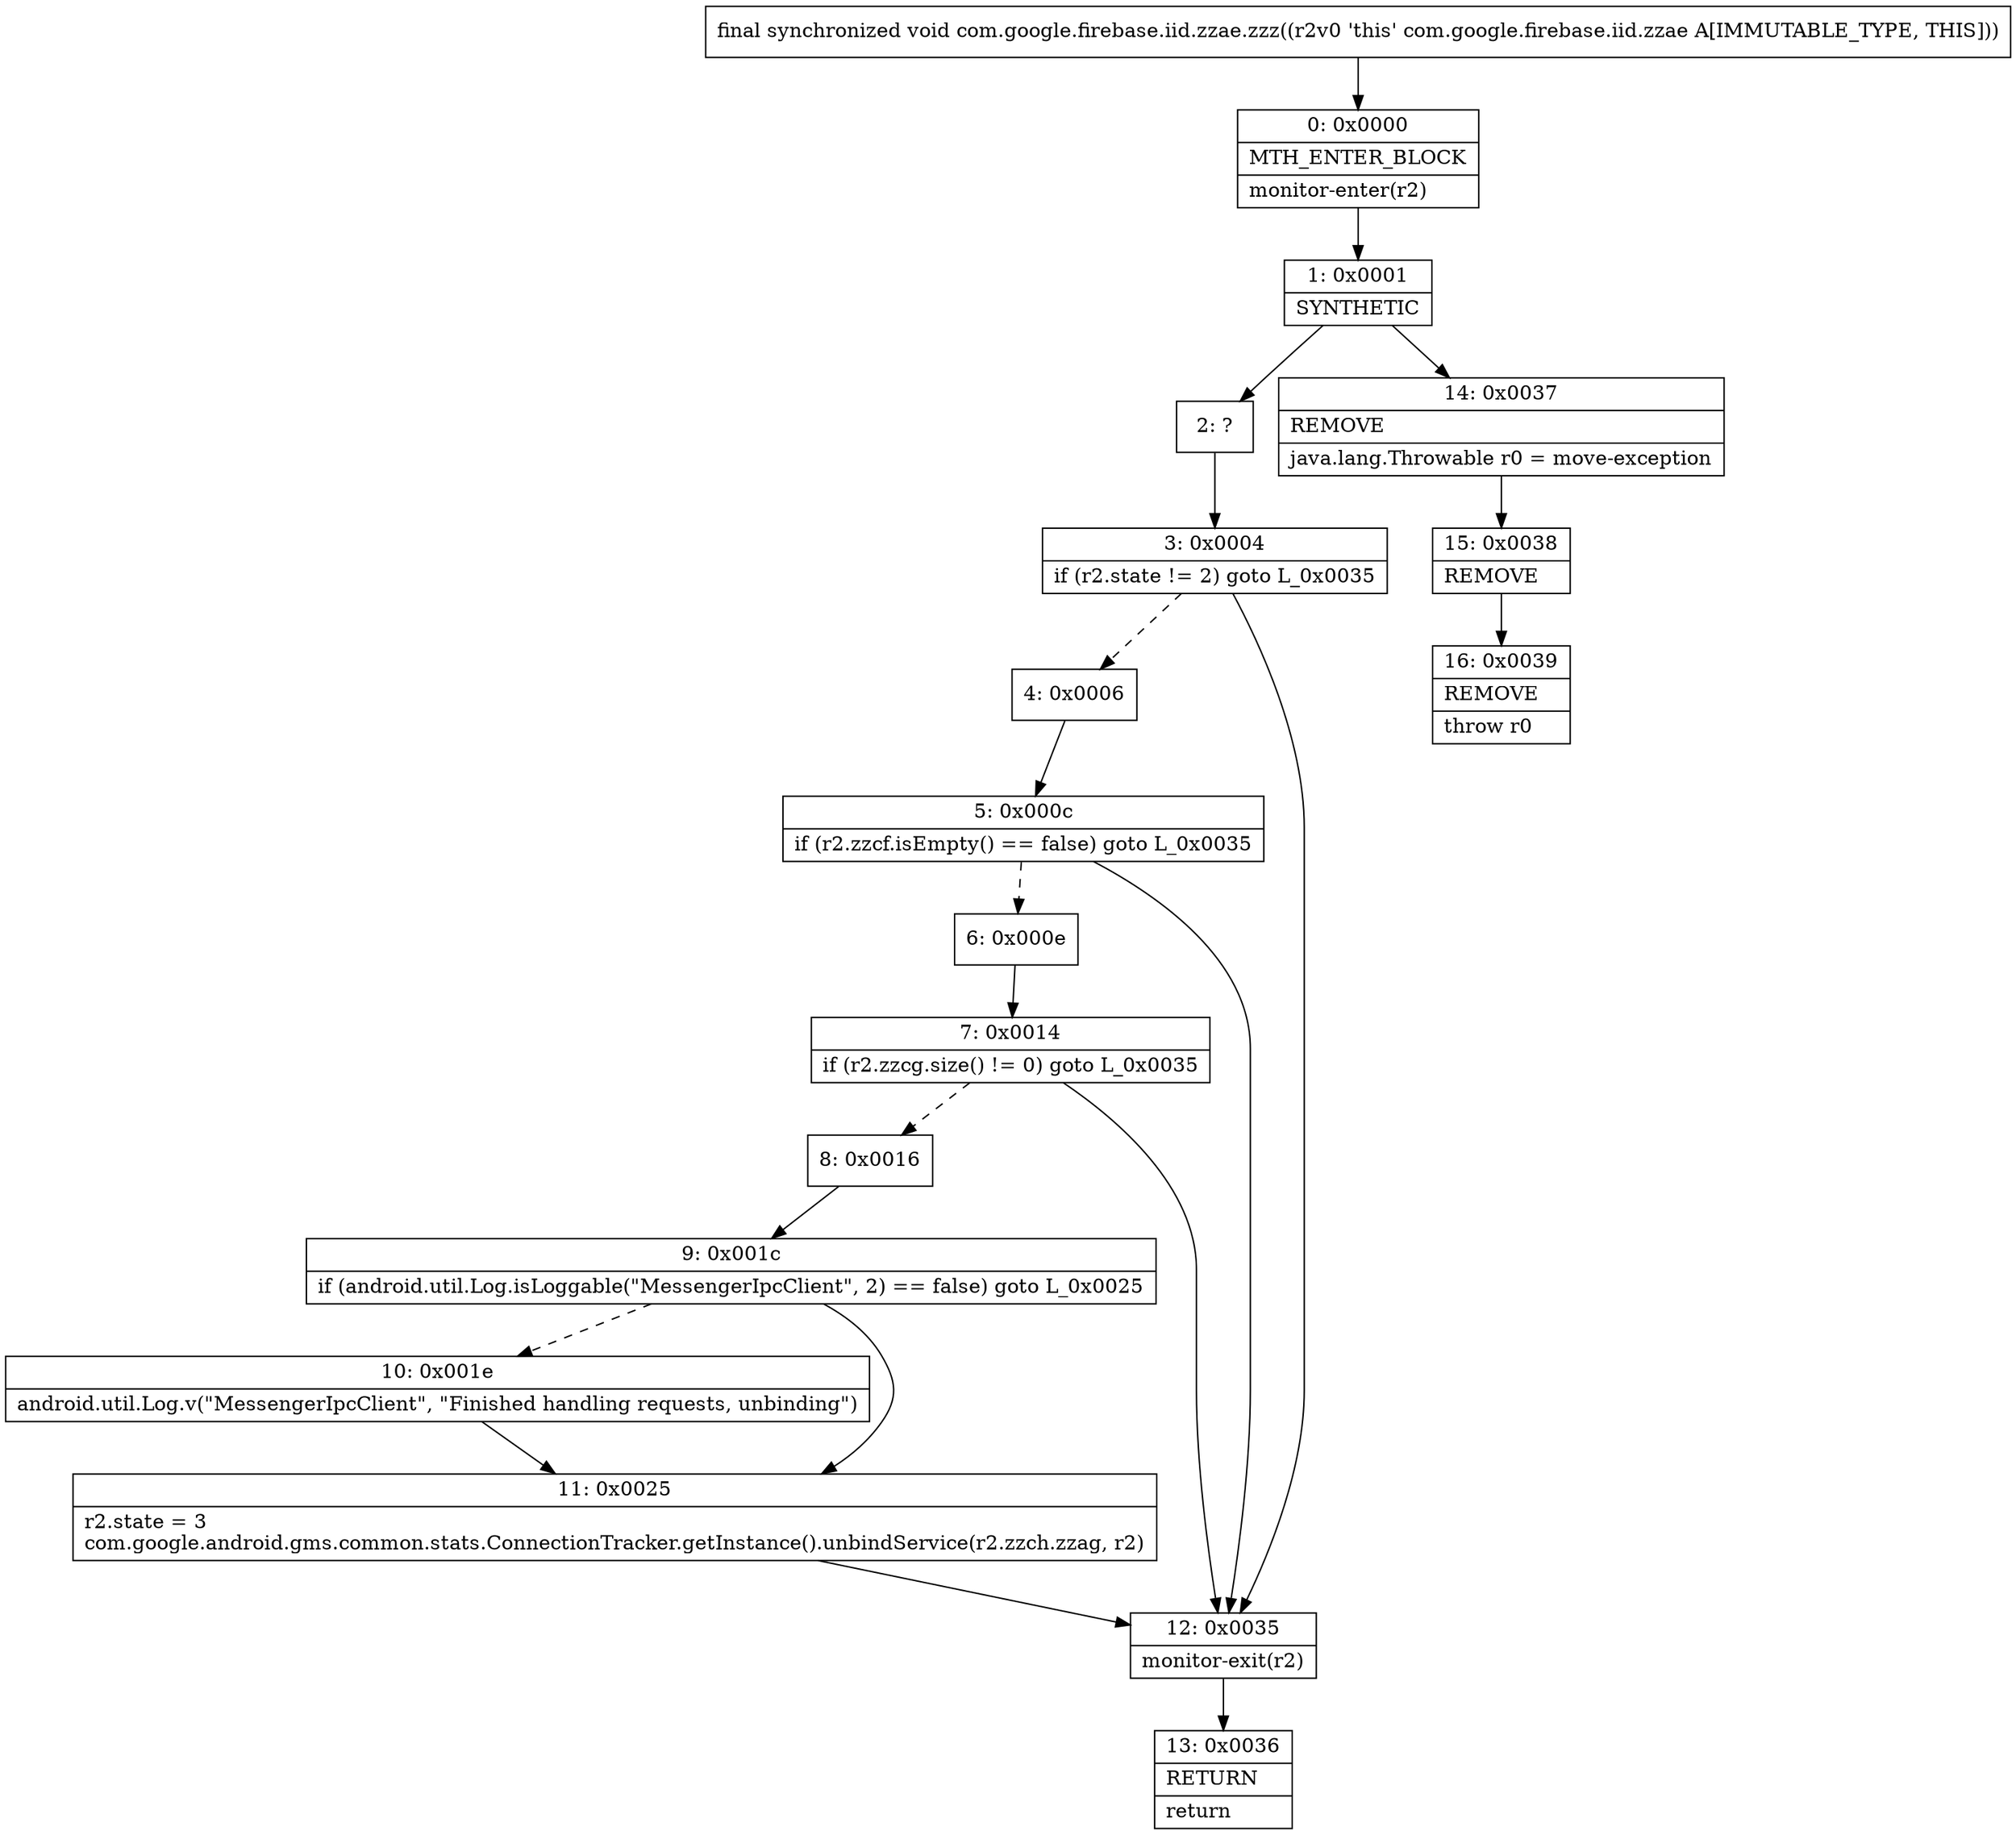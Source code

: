 digraph "CFG forcom.google.firebase.iid.zzae.zzz()V" {
Node_0 [shape=record,label="{0\:\ 0x0000|MTH_ENTER_BLOCK\l|monitor\-enter(r2)\l}"];
Node_1 [shape=record,label="{1\:\ 0x0001|SYNTHETIC\l}"];
Node_2 [shape=record,label="{2\:\ ?}"];
Node_3 [shape=record,label="{3\:\ 0x0004|if (r2.state != 2) goto L_0x0035\l}"];
Node_4 [shape=record,label="{4\:\ 0x0006}"];
Node_5 [shape=record,label="{5\:\ 0x000c|if (r2.zzcf.isEmpty() == false) goto L_0x0035\l}"];
Node_6 [shape=record,label="{6\:\ 0x000e}"];
Node_7 [shape=record,label="{7\:\ 0x0014|if (r2.zzcg.size() != 0) goto L_0x0035\l}"];
Node_8 [shape=record,label="{8\:\ 0x0016}"];
Node_9 [shape=record,label="{9\:\ 0x001c|if (android.util.Log.isLoggable(\"MessengerIpcClient\", 2) == false) goto L_0x0025\l}"];
Node_10 [shape=record,label="{10\:\ 0x001e|android.util.Log.v(\"MessengerIpcClient\", \"Finished handling requests, unbinding\")\l}"];
Node_11 [shape=record,label="{11\:\ 0x0025|r2.state = 3\lcom.google.android.gms.common.stats.ConnectionTracker.getInstance().unbindService(r2.zzch.zzag, r2)\l}"];
Node_12 [shape=record,label="{12\:\ 0x0035|monitor\-exit(r2)\l}"];
Node_13 [shape=record,label="{13\:\ 0x0036|RETURN\l|return\l}"];
Node_14 [shape=record,label="{14\:\ 0x0037|REMOVE\l|java.lang.Throwable r0 = move\-exception\l}"];
Node_15 [shape=record,label="{15\:\ 0x0038|REMOVE\l}"];
Node_16 [shape=record,label="{16\:\ 0x0039|REMOVE\l|throw r0\l}"];
MethodNode[shape=record,label="{final synchronized void com.google.firebase.iid.zzae.zzz((r2v0 'this' com.google.firebase.iid.zzae A[IMMUTABLE_TYPE, THIS])) }"];
MethodNode -> Node_0;
Node_0 -> Node_1;
Node_1 -> Node_2;
Node_1 -> Node_14;
Node_2 -> Node_3;
Node_3 -> Node_4[style=dashed];
Node_3 -> Node_12;
Node_4 -> Node_5;
Node_5 -> Node_6[style=dashed];
Node_5 -> Node_12;
Node_6 -> Node_7;
Node_7 -> Node_8[style=dashed];
Node_7 -> Node_12;
Node_8 -> Node_9;
Node_9 -> Node_10[style=dashed];
Node_9 -> Node_11;
Node_10 -> Node_11;
Node_11 -> Node_12;
Node_12 -> Node_13;
Node_14 -> Node_15;
Node_15 -> Node_16;
}


